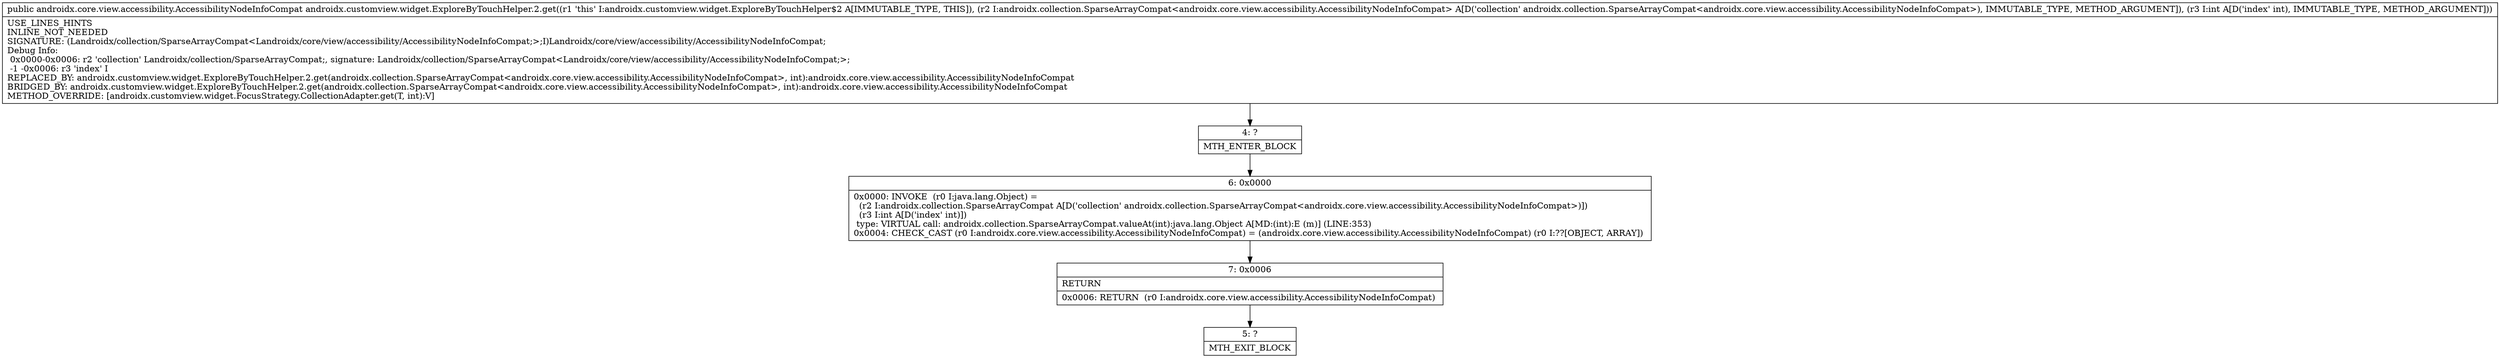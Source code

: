 digraph "CFG forandroidx.customview.widget.ExploreByTouchHelper.2.get(Landroidx\/collection\/SparseArrayCompat;I)Landroidx\/core\/view\/accessibility\/AccessibilityNodeInfoCompat;" {
Node_4 [shape=record,label="{4\:\ ?|MTH_ENTER_BLOCK\l}"];
Node_6 [shape=record,label="{6\:\ 0x0000|0x0000: INVOKE  (r0 I:java.lang.Object) = \l  (r2 I:androidx.collection.SparseArrayCompat A[D('collection' androidx.collection.SparseArrayCompat\<androidx.core.view.accessibility.AccessibilityNodeInfoCompat\>)])\l  (r3 I:int A[D('index' int)])\l type: VIRTUAL call: androidx.collection.SparseArrayCompat.valueAt(int):java.lang.Object A[MD:(int):E (m)] (LINE:353)\l0x0004: CHECK_CAST (r0 I:androidx.core.view.accessibility.AccessibilityNodeInfoCompat) = (androidx.core.view.accessibility.AccessibilityNodeInfoCompat) (r0 I:??[OBJECT, ARRAY]) \l}"];
Node_7 [shape=record,label="{7\:\ 0x0006|RETURN\l|0x0006: RETURN  (r0 I:androidx.core.view.accessibility.AccessibilityNodeInfoCompat) \l}"];
Node_5 [shape=record,label="{5\:\ ?|MTH_EXIT_BLOCK\l}"];
MethodNode[shape=record,label="{public androidx.core.view.accessibility.AccessibilityNodeInfoCompat androidx.customview.widget.ExploreByTouchHelper.2.get((r1 'this' I:androidx.customview.widget.ExploreByTouchHelper$2 A[IMMUTABLE_TYPE, THIS]), (r2 I:androidx.collection.SparseArrayCompat\<androidx.core.view.accessibility.AccessibilityNodeInfoCompat\> A[D('collection' androidx.collection.SparseArrayCompat\<androidx.core.view.accessibility.AccessibilityNodeInfoCompat\>), IMMUTABLE_TYPE, METHOD_ARGUMENT]), (r3 I:int A[D('index' int), IMMUTABLE_TYPE, METHOD_ARGUMENT]))  | USE_LINES_HINTS\lINLINE_NOT_NEEDED\lSIGNATURE: (Landroidx\/collection\/SparseArrayCompat\<Landroidx\/core\/view\/accessibility\/AccessibilityNodeInfoCompat;\>;I)Landroidx\/core\/view\/accessibility\/AccessibilityNodeInfoCompat;\lDebug Info:\l  0x0000\-0x0006: r2 'collection' Landroidx\/collection\/SparseArrayCompat;, signature: Landroidx\/collection\/SparseArrayCompat\<Landroidx\/core\/view\/accessibility\/AccessibilityNodeInfoCompat;\>;\l  \-1 \-0x0006: r3 'index' I\lREPLACED_BY: androidx.customview.widget.ExploreByTouchHelper.2.get(androidx.collection.SparseArrayCompat\<androidx.core.view.accessibility.AccessibilityNodeInfoCompat\>, int):androidx.core.view.accessibility.AccessibilityNodeInfoCompat\lBRIDGED_BY: androidx.customview.widget.ExploreByTouchHelper.2.get(androidx.collection.SparseArrayCompat\<androidx.core.view.accessibility.AccessibilityNodeInfoCompat\>, int):androidx.core.view.accessibility.AccessibilityNodeInfoCompat\lMETHOD_OVERRIDE: [androidx.customview.widget.FocusStrategy.CollectionAdapter.get(T, int):V]\l}"];
MethodNode -> Node_4;Node_4 -> Node_6;
Node_6 -> Node_7;
Node_7 -> Node_5;
}

